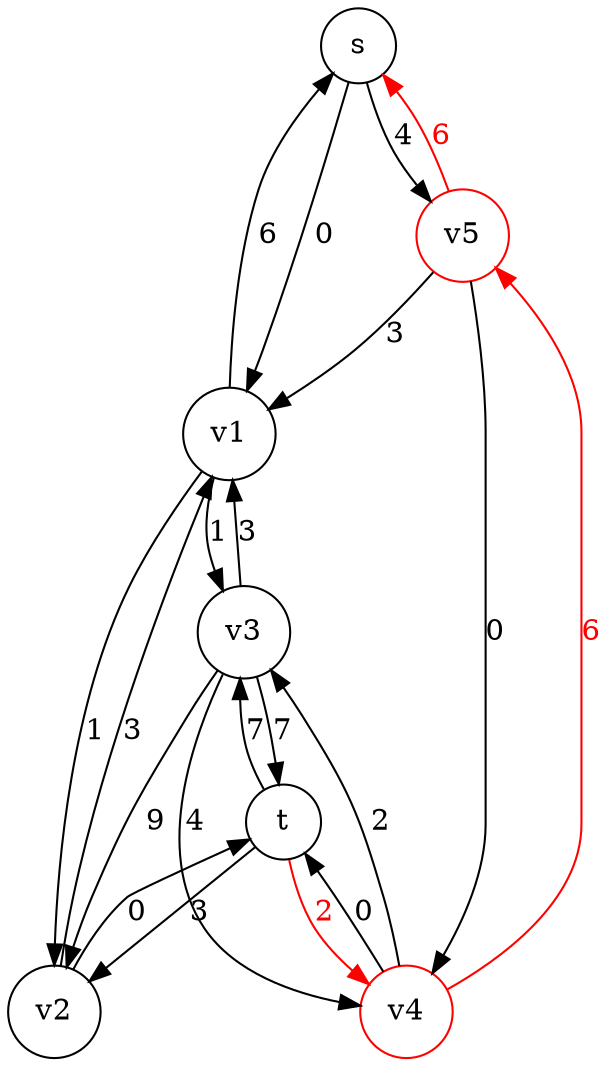 digraph questiontwostepfourf {
node [shape=circle]
s [rank=max]
t [rank=min]
subgraph path {
node [color=red]
edge [color=red, fontcolor=red]
t -> v4 [label=2]
v4 -> v5 [label=6]
v5 -> s [label=6]

}
v2 -> v1 [label=3]
t -> v2 [label=3]
v1 -> s [label=6]
v3 -> v1 [label=3]
v3 -> v4 [label=4]
t -> v3 [label=7]

s -> v1 [label="0"]
v1 -> v2 [label="1"]
v2 -> t [label="0"]
v1 -> v3 [label="1"]
v3 -> t [label="7"]
s -> v5 [label="4"]
v5 -> v4 [label="0"]
v4 -> v3 [label="2"]
v4 -> t [label="0"]

v3 -> v2 [label="9"]
v5 -> v1 [label="3"]
}
